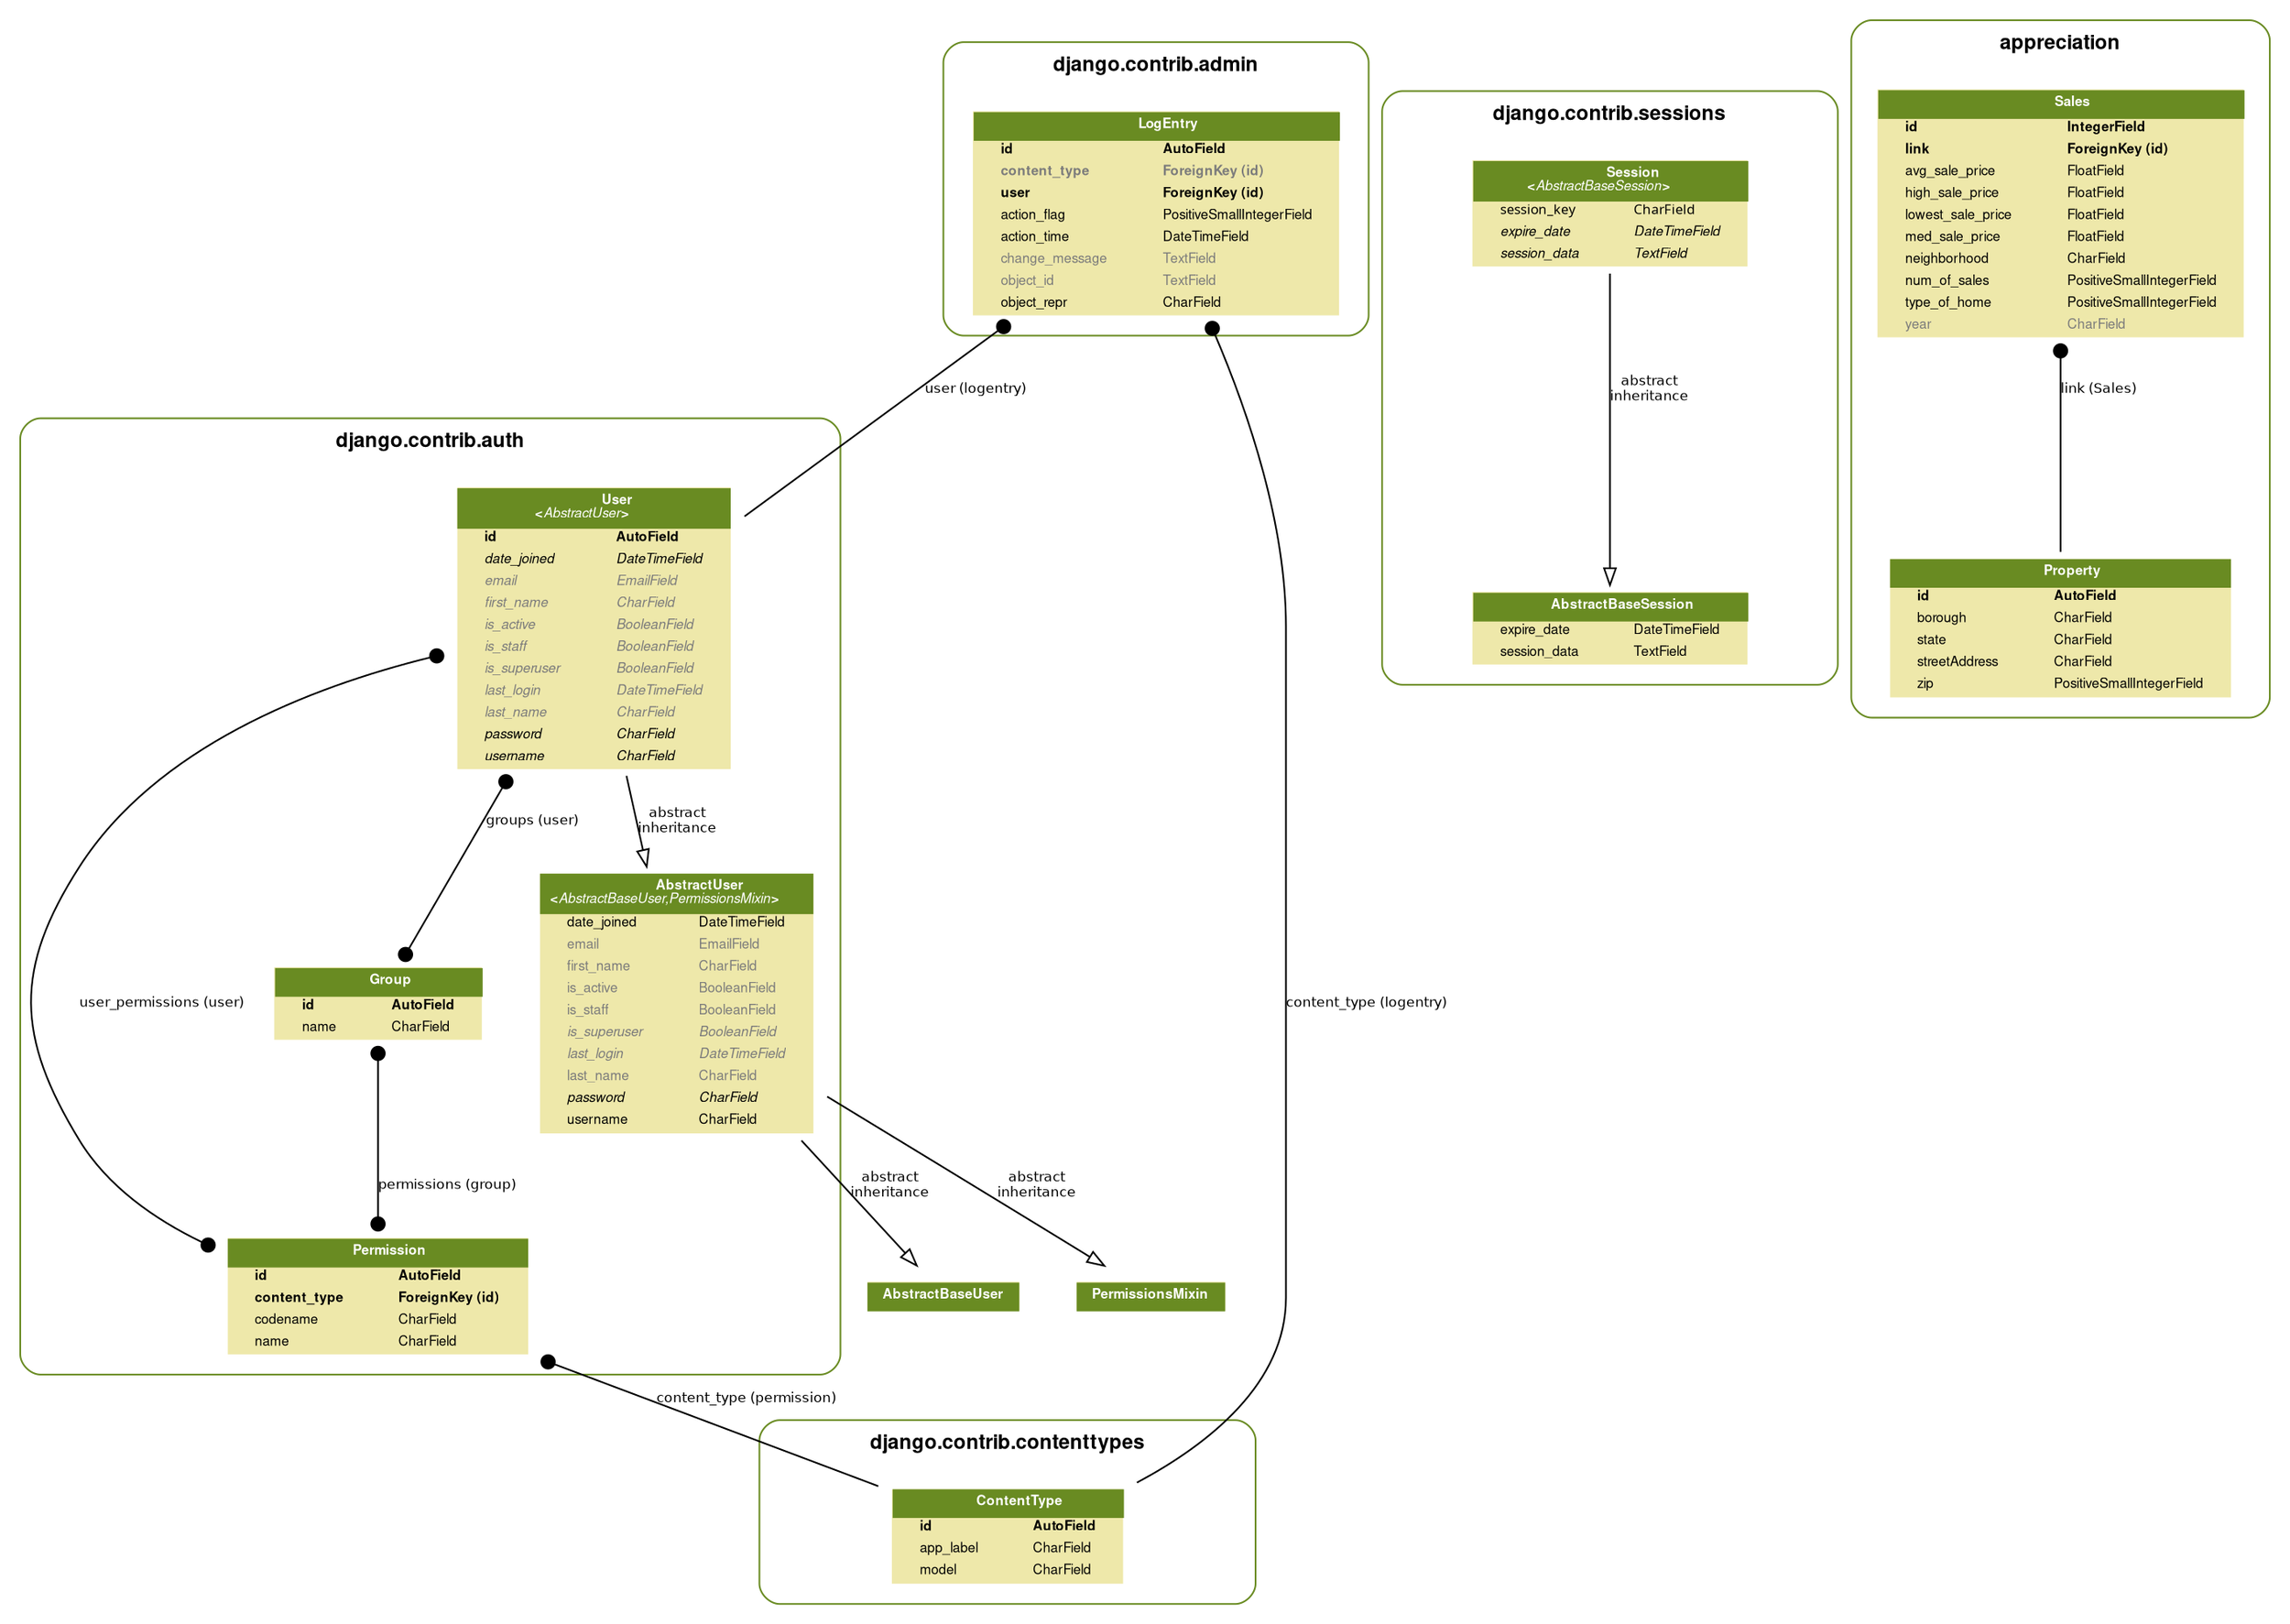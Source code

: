 digraph model_graph {
  // Dotfile by Django-Extensions graph_models
  // Created: 2016-09-14 00:27
  // Cli Options: -a

  fontname = "Helvetica"
  fontsize = 8
  splines  = true

  node [
    fontname = "Helvetica"
    fontsize = 8
    shape = "plaintext"
  ]

  edge [
    fontname = "Helvetica"
    fontsize = 8
  ]

  // Labels
  subgraph cluster_django_contrib_admin {
    label=<
          <TABLE BORDER="0" CELLBORDER="0" CELLSPACING="0">
          <TR><TD COLSPAN="2" CELLPADDING="4" ALIGN="CENTER">
          <FONT FACE="Helvetica Bold" COLOR="Black" POINT-SIZE="12">
          django.contrib.admin
          </FONT>
          </TD></TR>
          </TABLE>
          >
    color=olivedrab4
    style="rounded"
  
    django_contrib_admin_models_LogEntry [label=<
      <TABLE BGCOLOR="palegoldenrod" BORDER="0" CELLBORDER="0" CELLSPACING="0">
      <TR><TD COLSPAN="2" CELLPADDING="4" ALIGN="CENTER" BGCOLOR="olivedrab4">
      <FONT FACE="Helvetica Bold" COLOR="white">
      LogEntry
      </FONT></TD></TR>
    
      <TR><TD ALIGN="LEFT" BORDER="0">
      <FONT FACE="Helvetica Bold">id</FONT>
      </TD><TD ALIGN="LEFT">
      <FONT FACE="Helvetica Bold">AutoField</FONT>
      </TD></TR>
    
      <TR><TD ALIGN="LEFT" BORDER="0">
      <FONT COLOR="#7B7B7B" FACE="Helvetica Bold">content_type</FONT>
      </TD><TD ALIGN="LEFT">
      <FONT COLOR="#7B7B7B" FACE="Helvetica Bold">ForeignKey (id)</FONT>
      </TD></TR>
    
      <TR><TD ALIGN="LEFT" BORDER="0">
      <FONT FACE="Helvetica Bold">user</FONT>
      </TD><TD ALIGN="LEFT">
      <FONT FACE="Helvetica Bold">ForeignKey (id)</FONT>
      </TD></TR>
    
      <TR><TD ALIGN="LEFT" BORDER="0">
      <FONT FACE="Helvetica ">action_flag</FONT>
      </TD><TD ALIGN="LEFT">
      <FONT FACE="Helvetica ">PositiveSmallIntegerField</FONT>
      </TD></TR>
    
      <TR><TD ALIGN="LEFT" BORDER="0">
      <FONT FACE="Helvetica ">action_time</FONT>
      </TD><TD ALIGN="LEFT">
      <FONT FACE="Helvetica ">DateTimeField</FONT>
      </TD></TR>
    
      <TR><TD ALIGN="LEFT" BORDER="0">
      <FONT COLOR="#7B7B7B" FACE="Helvetica ">change_message</FONT>
      </TD><TD ALIGN="LEFT">
      <FONT COLOR="#7B7B7B" FACE="Helvetica ">TextField</FONT>
      </TD></TR>
    
      <TR><TD ALIGN="LEFT" BORDER="0">
      <FONT COLOR="#7B7B7B" FACE="Helvetica ">object_id</FONT>
      </TD><TD ALIGN="LEFT">
      <FONT COLOR="#7B7B7B" FACE="Helvetica ">TextField</FONT>
      </TD></TR>
    
      <TR><TD ALIGN="LEFT" BORDER="0">
      <FONT FACE="Helvetica ">object_repr</FONT>
      </TD><TD ALIGN="LEFT">
      <FONT FACE="Helvetica ">CharField</FONT>
      </TD></TR>
    
      </TABLE>
      >]

  }
  subgraph cluster_django_contrib_auth {
    label=<
          <TABLE BORDER="0" CELLBORDER="0" CELLSPACING="0">
          <TR><TD COLSPAN="2" CELLPADDING="4" ALIGN="CENTER">
          <FONT FACE="Helvetica Bold" COLOR="Black" POINT-SIZE="12">
          django.contrib.auth
          </FONT>
          </TD></TR>
          </TABLE>
          >
    color=olivedrab4
    style="rounded"
  
    django_contrib_auth_models_AbstractUser [label=<
      <TABLE BGCOLOR="palegoldenrod" BORDER="0" CELLBORDER="0" CELLSPACING="0">
      <TR><TD COLSPAN="2" CELLPADDING="4" ALIGN="CENTER" BGCOLOR="olivedrab4">
      <FONT FACE="Helvetica Bold" COLOR="white">
      AbstractUser<BR/>&lt;<FONT FACE="Helvetica Italic">AbstractBaseUser,PermissionsMixin</FONT>&gt;
      </FONT></TD></TR>
    
      <TR><TD ALIGN="LEFT" BORDER="0">
      <FONT FACE="Helvetica ">date_joined</FONT>
      </TD><TD ALIGN="LEFT">
      <FONT FACE="Helvetica ">DateTimeField</FONT>
      </TD></TR>
    
      <TR><TD ALIGN="LEFT" BORDER="0">
      <FONT COLOR="#7B7B7B" FACE="Helvetica ">email</FONT>
      </TD><TD ALIGN="LEFT">
      <FONT COLOR="#7B7B7B" FACE="Helvetica ">EmailField</FONT>
      </TD></TR>
    
      <TR><TD ALIGN="LEFT" BORDER="0">
      <FONT COLOR="#7B7B7B" FACE="Helvetica ">first_name</FONT>
      </TD><TD ALIGN="LEFT">
      <FONT COLOR="#7B7B7B" FACE="Helvetica ">CharField</FONT>
      </TD></TR>
    
      <TR><TD ALIGN="LEFT" BORDER="0">
      <FONT COLOR="#7B7B7B" FACE="Helvetica ">is_active</FONT>
      </TD><TD ALIGN="LEFT">
      <FONT COLOR="#7B7B7B" FACE="Helvetica ">BooleanField</FONT>
      </TD></TR>
    
      <TR><TD ALIGN="LEFT" BORDER="0">
      <FONT COLOR="#7B7B7B" FACE="Helvetica ">is_staff</FONT>
      </TD><TD ALIGN="LEFT">
      <FONT COLOR="#7B7B7B" FACE="Helvetica ">BooleanField</FONT>
      </TD></TR>
    
      <TR><TD ALIGN="LEFT" BORDER="0">
      <FONT COLOR="#7B7B7B" FACE="Helvetica Italic">is_superuser</FONT>
      </TD><TD ALIGN="LEFT">
      <FONT COLOR="#7B7B7B" FACE="Helvetica Italic">BooleanField</FONT>
      </TD></TR>
    
      <TR><TD ALIGN="LEFT" BORDER="0">
      <FONT COLOR="#7B7B7B" FACE="Helvetica Italic">last_login</FONT>
      </TD><TD ALIGN="LEFT">
      <FONT COLOR="#7B7B7B" FACE="Helvetica Italic">DateTimeField</FONT>
      </TD></TR>
    
      <TR><TD ALIGN="LEFT" BORDER="0">
      <FONT COLOR="#7B7B7B" FACE="Helvetica ">last_name</FONT>
      </TD><TD ALIGN="LEFT">
      <FONT COLOR="#7B7B7B" FACE="Helvetica ">CharField</FONT>
      </TD></TR>
    
      <TR><TD ALIGN="LEFT" BORDER="0">
      <FONT FACE="Helvetica Italic">password</FONT>
      </TD><TD ALIGN="LEFT">
      <FONT FACE="Helvetica Italic">CharField</FONT>
      </TD></TR>
    
      <TR><TD ALIGN="LEFT" BORDER="0">
      <FONT FACE="Helvetica ">username</FONT>
      </TD><TD ALIGN="LEFT">
      <FONT FACE="Helvetica ">CharField</FONT>
      </TD></TR>
    
      </TABLE>
      >]
  
    django_contrib_auth_models_Permission [label=<
      <TABLE BGCOLOR="palegoldenrod" BORDER="0" CELLBORDER="0" CELLSPACING="0">
      <TR><TD COLSPAN="2" CELLPADDING="4" ALIGN="CENTER" BGCOLOR="olivedrab4">
      <FONT FACE="Helvetica Bold" COLOR="white">
      Permission
      </FONT></TD></TR>
    
      <TR><TD ALIGN="LEFT" BORDER="0">
      <FONT FACE="Helvetica Bold">id</FONT>
      </TD><TD ALIGN="LEFT">
      <FONT FACE="Helvetica Bold">AutoField</FONT>
      </TD></TR>
    
      <TR><TD ALIGN="LEFT" BORDER="0">
      <FONT FACE="Helvetica Bold">content_type</FONT>
      </TD><TD ALIGN="LEFT">
      <FONT FACE="Helvetica Bold">ForeignKey (id)</FONT>
      </TD></TR>
    
      <TR><TD ALIGN="LEFT" BORDER="0">
      <FONT FACE="Helvetica ">codename</FONT>
      </TD><TD ALIGN="LEFT">
      <FONT FACE="Helvetica ">CharField</FONT>
      </TD></TR>
    
      <TR><TD ALIGN="LEFT" BORDER="0">
      <FONT FACE="Helvetica ">name</FONT>
      </TD><TD ALIGN="LEFT">
      <FONT FACE="Helvetica ">CharField</FONT>
      </TD></TR>
    
      </TABLE>
      >]
  
    django_contrib_auth_models_Group [label=<
      <TABLE BGCOLOR="palegoldenrod" BORDER="0" CELLBORDER="0" CELLSPACING="0">
      <TR><TD COLSPAN="2" CELLPADDING="4" ALIGN="CENTER" BGCOLOR="olivedrab4">
      <FONT FACE="Helvetica Bold" COLOR="white">
      Group
      </FONT></TD></TR>
    
      <TR><TD ALIGN="LEFT" BORDER="0">
      <FONT FACE="Helvetica Bold">id</FONT>
      </TD><TD ALIGN="LEFT">
      <FONT FACE="Helvetica Bold">AutoField</FONT>
      </TD></TR>
    
      <TR><TD ALIGN="LEFT" BORDER="0">
      <FONT FACE="Helvetica ">name</FONT>
      </TD><TD ALIGN="LEFT">
      <FONT FACE="Helvetica ">CharField</FONT>
      </TD></TR>
    
      </TABLE>
      >]
  
    django_contrib_auth_models_User [label=<
      <TABLE BGCOLOR="palegoldenrod" BORDER="0" CELLBORDER="0" CELLSPACING="0">
      <TR><TD COLSPAN="2" CELLPADDING="4" ALIGN="CENTER" BGCOLOR="olivedrab4">
      <FONT FACE="Helvetica Bold" COLOR="white">
      User<BR/>&lt;<FONT FACE="Helvetica Italic">AbstractUser</FONT>&gt;
      </FONT></TD></TR>
    
      <TR><TD ALIGN="LEFT" BORDER="0">
      <FONT FACE="Helvetica Bold">id</FONT>
      </TD><TD ALIGN="LEFT">
      <FONT FACE="Helvetica Bold">AutoField</FONT>
      </TD></TR>
    
      <TR><TD ALIGN="LEFT" BORDER="0">
      <FONT FACE="Helvetica Italic">date_joined</FONT>
      </TD><TD ALIGN="LEFT">
      <FONT FACE="Helvetica Italic">DateTimeField</FONT>
      </TD></TR>
    
      <TR><TD ALIGN="LEFT" BORDER="0">
      <FONT COLOR="#7B7B7B" FACE="Helvetica Italic">email</FONT>
      </TD><TD ALIGN="LEFT">
      <FONT COLOR="#7B7B7B" FACE="Helvetica Italic">EmailField</FONT>
      </TD></TR>
    
      <TR><TD ALIGN="LEFT" BORDER="0">
      <FONT COLOR="#7B7B7B" FACE="Helvetica Italic">first_name</FONT>
      </TD><TD ALIGN="LEFT">
      <FONT COLOR="#7B7B7B" FACE="Helvetica Italic">CharField</FONT>
      </TD></TR>
    
      <TR><TD ALIGN="LEFT" BORDER="0">
      <FONT COLOR="#7B7B7B" FACE="Helvetica Italic">is_active</FONT>
      </TD><TD ALIGN="LEFT">
      <FONT COLOR="#7B7B7B" FACE="Helvetica Italic">BooleanField</FONT>
      </TD></TR>
    
      <TR><TD ALIGN="LEFT" BORDER="0">
      <FONT COLOR="#7B7B7B" FACE="Helvetica Italic">is_staff</FONT>
      </TD><TD ALIGN="LEFT">
      <FONT COLOR="#7B7B7B" FACE="Helvetica Italic">BooleanField</FONT>
      </TD></TR>
    
      <TR><TD ALIGN="LEFT" BORDER="0">
      <FONT COLOR="#7B7B7B" FACE="Helvetica Italic">is_superuser</FONT>
      </TD><TD ALIGN="LEFT">
      <FONT COLOR="#7B7B7B" FACE="Helvetica Italic">BooleanField</FONT>
      </TD></TR>
    
      <TR><TD ALIGN="LEFT" BORDER="0">
      <FONT COLOR="#7B7B7B" FACE="Helvetica Italic">last_login</FONT>
      </TD><TD ALIGN="LEFT">
      <FONT COLOR="#7B7B7B" FACE="Helvetica Italic">DateTimeField</FONT>
      </TD></TR>
    
      <TR><TD ALIGN="LEFT" BORDER="0">
      <FONT COLOR="#7B7B7B" FACE="Helvetica Italic">last_name</FONT>
      </TD><TD ALIGN="LEFT">
      <FONT COLOR="#7B7B7B" FACE="Helvetica Italic">CharField</FONT>
      </TD></TR>
    
      <TR><TD ALIGN="LEFT" BORDER="0">
      <FONT FACE="Helvetica Italic">password</FONT>
      </TD><TD ALIGN="LEFT">
      <FONT FACE="Helvetica Italic">CharField</FONT>
      </TD></TR>
    
      <TR><TD ALIGN="LEFT" BORDER="0">
      <FONT FACE="Helvetica Italic">username</FONT>
      </TD><TD ALIGN="LEFT">
      <FONT FACE="Helvetica Italic">CharField</FONT>
      </TD></TR>
    
      </TABLE>
      >]

  }
  subgraph cluster_django_contrib_contenttypes {
    label=<
          <TABLE BORDER="0" CELLBORDER="0" CELLSPACING="0">
          <TR><TD COLSPAN="2" CELLPADDING="4" ALIGN="CENTER">
          <FONT FACE="Helvetica Bold" COLOR="Black" POINT-SIZE="12">
          django.contrib.contenttypes
          </FONT>
          </TD></TR>
          </TABLE>
          >
    color=olivedrab4
    style="rounded"
  
    django_contrib_contenttypes_models_ContentType [label=<
      <TABLE BGCOLOR="palegoldenrod" BORDER="0" CELLBORDER="0" CELLSPACING="0">
      <TR><TD COLSPAN="2" CELLPADDING="4" ALIGN="CENTER" BGCOLOR="olivedrab4">
      <FONT FACE="Helvetica Bold" COLOR="white">
      ContentType
      </FONT></TD></TR>
    
      <TR><TD ALIGN="LEFT" BORDER="0">
      <FONT FACE="Helvetica Bold">id</FONT>
      </TD><TD ALIGN="LEFT">
      <FONT FACE="Helvetica Bold">AutoField</FONT>
      </TD></TR>
    
      <TR><TD ALIGN="LEFT" BORDER="0">
      <FONT FACE="Helvetica ">app_label</FONT>
      </TD><TD ALIGN="LEFT">
      <FONT FACE="Helvetica ">CharField</FONT>
      </TD></TR>
    
      <TR><TD ALIGN="LEFT" BORDER="0">
      <FONT FACE="Helvetica ">model</FONT>
      </TD><TD ALIGN="LEFT">
      <FONT FACE="Helvetica ">CharField</FONT>
      </TD></TR>
    
      </TABLE>
      >]

  }
  subgraph cluster_django_contrib_sessions {
    label=<
          <TABLE BORDER="0" CELLBORDER="0" CELLSPACING="0">
          <TR><TD COLSPAN="2" CELLPADDING="4" ALIGN="CENTER">
          <FONT FACE="Helvetica Bold" COLOR="Black" POINT-SIZE="12">
          django.contrib.sessions
          </FONT>
          </TD></TR>
          </TABLE>
          >
    color=olivedrab4
    style="rounded"
  
    django_contrib_sessions_base_session_AbstractBaseSession [label=<
      <TABLE BGCOLOR="palegoldenrod" BORDER="0" CELLBORDER="0" CELLSPACING="0">
      <TR><TD COLSPAN="2" CELLPADDING="4" ALIGN="CENTER" BGCOLOR="olivedrab4">
      <FONT FACE="Helvetica Bold" COLOR="white">
      AbstractBaseSession
      </FONT></TD></TR>
    
      <TR><TD ALIGN="LEFT" BORDER="0">
      <FONT FACE="Helvetica ">expire_date</FONT>
      </TD><TD ALIGN="LEFT">
      <FONT FACE="Helvetica ">DateTimeField</FONT>
      </TD></TR>
    
      <TR><TD ALIGN="LEFT" BORDER="0">
      <FONT FACE="Helvetica ">session_data</FONT>
      </TD><TD ALIGN="LEFT">
      <FONT FACE="Helvetica ">TextField</FONT>
      </TD></TR>
    
      </TABLE>
      >]
  
    django_contrib_sessions_models_Session [label=<
      <TABLE BGCOLOR="palegoldenrod" BORDER="0" CELLBORDER="0" CELLSPACING="0">
      <TR><TD COLSPAN="2" CELLPADDING="4" ALIGN="CENTER" BGCOLOR="olivedrab4">
      <FONT FACE="Helvetica Bold" COLOR="white">
      Session<BR/>&lt;<FONT FACE="Helvetica Italic">AbstractBaseSession</FONT>&gt;
      </FONT></TD></TR>
    
      <TR><TD ALIGN="LEFT" BORDER="0">
      <FONT FACE="Helvetica ItalicBold">session_key</FONT>
      </TD><TD ALIGN="LEFT">
      <FONT FACE="Helvetica ItalicBold">CharField</FONT>
      </TD></TR>
    
      <TR><TD ALIGN="LEFT" BORDER="0">
      <FONT FACE="Helvetica Italic">expire_date</FONT>
      </TD><TD ALIGN="LEFT">
      <FONT FACE="Helvetica Italic">DateTimeField</FONT>
      </TD></TR>
    
      <TR><TD ALIGN="LEFT" BORDER="0">
      <FONT FACE="Helvetica Italic">session_data</FONT>
      </TD><TD ALIGN="LEFT">
      <FONT FACE="Helvetica Italic">TextField</FONT>
      </TD></TR>
    
      </TABLE>
      >]

  }
  subgraph cluster_appreciation {
    label=<
          <TABLE BORDER="0" CELLBORDER="0" CELLSPACING="0">
          <TR><TD COLSPAN="2" CELLPADDING="4" ALIGN="CENTER">
          <FONT FACE="Helvetica Bold" COLOR="Black" POINT-SIZE="12">
          appreciation
          </FONT>
          </TD></TR>
          </TABLE>
          >
    color=olivedrab4
    style="rounded"
  
    appreciation_models_Property [label=<
      <TABLE BGCOLOR="palegoldenrod" BORDER="0" CELLBORDER="0" CELLSPACING="0">
      <TR><TD COLSPAN="2" CELLPADDING="4" ALIGN="CENTER" BGCOLOR="olivedrab4">
      <FONT FACE="Helvetica Bold" COLOR="white">
      Property
      </FONT></TD></TR>
    
      <TR><TD ALIGN="LEFT" BORDER="0">
      <FONT FACE="Helvetica Bold">id</FONT>
      </TD><TD ALIGN="LEFT">
      <FONT FACE="Helvetica Bold">AutoField</FONT>
      </TD></TR>
    
      <TR><TD ALIGN="LEFT" BORDER="0">
      <FONT FACE="Helvetica ">borough</FONT>
      </TD><TD ALIGN="LEFT">
      <FONT FACE="Helvetica ">CharField</FONT>
      </TD></TR>
    
      <TR><TD ALIGN="LEFT" BORDER="0">
      <FONT FACE="Helvetica ">state</FONT>
      </TD><TD ALIGN="LEFT">
      <FONT FACE="Helvetica ">CharField</FONT>
      </TD></TR>
    
      <TR><TD ALIGN="LEFT" BORDER="0">
      <FONT FACE="Helvetica ">streetAddress</FONT>
      </TD><TD ALIGN="LEFT">
      <FONT FACE="Helvetica ">CharField</FONT>
      </TD></TR>
    
      <TR><TD ALIGN="LEFT" BORDER="0">
      <FONT FACE="Helvetica ">zip</FONT>
      </TD><TD ALIGN="LEFT">
      <FONT FACE="Helvetica ">PositiveSmallIntegerField</FONT>
      </TD></TR>
    
      </TABLE>
      >]
  
    appreciation_models_Sales [label=<
      <TABLE BGCOLOR="palegoldenrod" BORDER="0" CELLBORDER="0" CELLSPACING="0">
      <TR><TD COLSPAN="2" CELLPADDING="4" ALIGN="CENTER" BGCOLOR="olivedrab4">
      <FONT FACE="Helvetica Bold" COLOR="white">
      Sales
      </FONT></TD></TR>
    
      <TR><TD ALIGN="LEFT" BORDER="0">
      <FONT FACE="Helvetica Bold">id</FONT>
      </TD><TD ALIGN="LEFT">
      <FONT FACE="Helvetica Bold">IntegerField</FONT>
      </TD></TR>
    
      <TR><TD ALIGN="LEFT" BORDER="0">
      <FONT FACE="Helvetica Bold">link</FONT>
      </TD><TD ALIGN="LEFT">
      <FONT FACE="Helvetica Bold">ForeignKey (id)</FONT>
      </TD></TR>
    
      <TR><TD ALIGN="LEFT" BORDER="0">
      <FONT FACE="Helvetica ">avg_sale_price</FONT>
      </TD><TD ALIGN="LEFT">
      <FONT FACE="Helvetica ">FloatField</FONT>
      </TD></TR>
    
      <TR><TD ALIGN="LEFT" BORDER="0">
      <FONT FACE="Helvetica ">high_sale_price</FONT>
      </TD><TD ALIGN="LEFT">
      <FONT FACE="Helvetica ">FloatField</FONT>
      </TD></TR>
    
      <TR><TD ALIGN="LEFT" BORDER="0">
      <FONT FACE="Helvetica ">lowest_sale_price</FONT>
      </TD><TD ALIGN="LEFT">
      <FONT FACE="Helvetica ">FloatField</FONT>
      </TD></TR>
    
      <TR><TD ALIGN="LEFT" BORDER="0">
      <FONT FACE="Helvetica ">med_sale_price</FONT>
      </TD><TD ALIGN="LEFT">
      <FONT FACE="Helvetica ">FloatField</FONT>
      </TD></TR>
    
      <TR><TD ALIGN="LEFT" BORDER="0">
      <FONT FACE="Helvetica ">neighborhood</FONT>
      </TD><TD ALIGN="LEFT">
      <FONT FACE="Helvetica ">CharField</FONT>
      </TD></TR>
    
      <TR><TD ALIGN="LEFT" BORDER="0">
      <FONT FACE="Helvetica ">num_of_sales</FONT>
      </TD><TD ALIGN="LEFT">
      <FONT FACE="Helvetica ">PositiveSmallIntegerField</FONT>
      </TD></TR>
    
      <TR><TD ALIGN="LEFT" BORDER="0">
      <FONT FACE="Helvetica ">type_of_home</FONT>
      </TD><TD ALIGN="LEFT">
      <FONT FACE="Helvetica ">PositiveSmallIntegerField</FONT>
      </TD></TR>
    
      <TR><TD ALIGN="LEFT" BORDER="0">
      <FONT COLOR="#7B7B7B" FACE="Helvetica ">year</FONT>
      </TD><TD ALIGN="LEFT">
      <FONT COLOR="#7B7B7B" FACE="Helvetica ">CharField</FONT>
      </TD></TR>
    
      </TABLE>
      >]

  }


  // Relations

  django_contrib_admin_models_LogEntry -> django_contrib_auth_models_User
  [label="user (logentry)"] [arrowhead=none, arrowtail=dot, dir=both];

  django_contrib_admin_models_LogEntry -> django_contrib_contenttypes_models_ContentType
  [label="content_type (logentry)"] [arrowhead=none, arrowtail=dot, dir=both];
  django_contrib_auth_base_user_AbstractBaseUser [label=<
  <TABLE BGCOLOR="palegoldenrod" BORDER="0" CELLBORDER="0" CELLSPACING="0">
  <TR><TD COLSPAN="2" CELLPADDING="4" ALIGN="CENTER" BGCOLOR="olivedrab4">
  <FONT FACE="Helvetica Bold" COLOR="white">AbstractBaseUser</FONT>
  </TD></TR>
  </TABLE>
  >]
  django_contrib_auth_models_AbstractUser -> django_contrib_auth_base_user_AbstractBaseUser
  [label="abstract\ninheritance"] [arrowhead=empty, arrowtail=none, dir=both];
  django_contrib_auth_models_PermissionsMixin [label=<
  <TABLE BGCOLOR="palegoldenrod" BORDER="0" CELLBORDER="0" CELLSPACING="0">
  <TR><TD COLSPAN="2" CELLPADDING="4" ALIGN="CENTER" BGCOLOR="olivedrab4">
  <FONT FACE="Helvetica Bold" COLOR="white">PermissionsMixin</FONT>
  </TD></TR>
  </TABLE>
  >]
  django_contrib_auth_models_AbstractUser -> django_contrib_auth_models_PermissionsMixin
  [label="abstract\ninheritance"] [arrowhead=empty, arrowtail=none, dir=both];

  django_contrib_auth_models_Permission -> django_contrib_contenttypes_models_ContentType
  [label="content_type (permission)"] [arrowhead=none, arrowtail=dot, dir=both];

  django_contrib_auth_models_Group -> django_contrib_auth_models_Permission
  [label="permissions (group)"] [arrowhead=dot arrowtail=dot, dir=both];

  django_contrib_auth_models_User -> django_contrib_auth_models_Group
  [label="groups (user)"] [arrowhead=dot arrowtail=dot, dir=both];

  django_contrib_auth_models_User -> django_contrib_auth_models_Permission
  [label="user_permissions (user)"] [arrowhead=dot arrowtail=dot, dir=both];

  django_contrib_auth_models_User -> django_contrib_auth_models_AbstractUser
  [label="abstract\ninheritance"] [arrowhead=empty, arrowtail=none, dir=both];

  django_contrib_sessions_models_Session -> django_contrib_sessions_base_session_AbstractBaseSession
  [label="abstract\ninheritance"] [arrowhead=empty, arrowtail=none, dir=both];

  appreciation_models_Sales -> appreciation_models_Property
  [label="link (Sales)"] [arrowhead=none, arrowtail=dot, dir=both];

}

